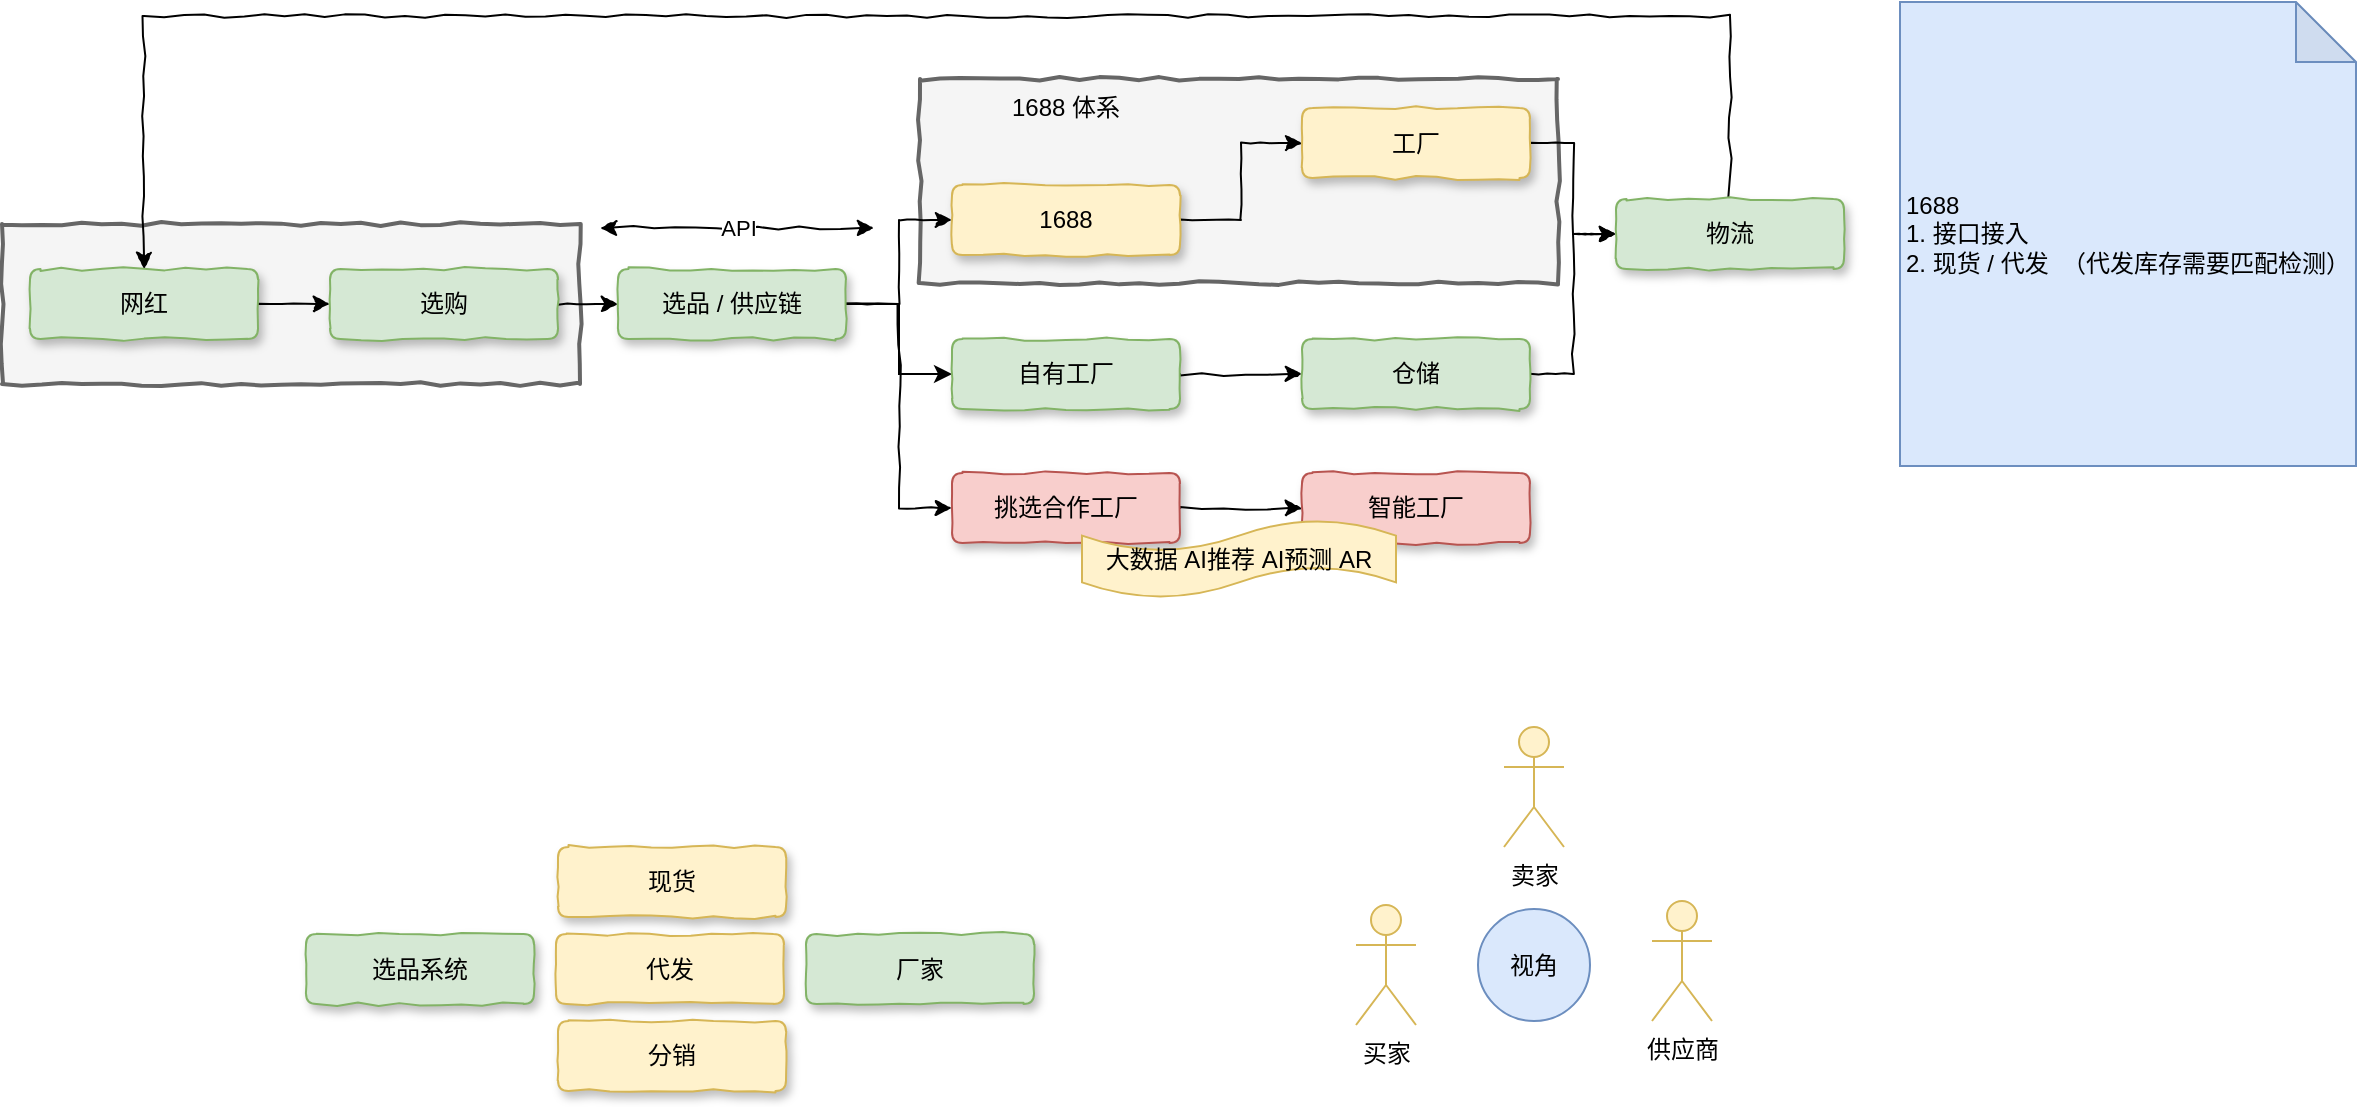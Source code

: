 <mxfile version="10.8.0" type="github"><diagram id="trtMDmJ6aVPJoWk8dqo5" name="第 1 页"><mxGraphModel dx="848" dy="560" grid="0" gridSize="10" guides="1" tooltips="1" connect="1" arrows="1" fold="1" page="1" pageScale="1" pageWidth="10000" pageHeight="10000" math="0" shadow="0"><root><mxCell id="0"/><mxCell id="1" parent="0"/><mxCell id="8YdleJlMcr4kR6MQ88LT-54" value="" style="html=1;whiteSpace=wrap;comic=1;strokeWidth=2;fontFamily=Comic Sans MS;fontStyle=1;fillColor=#f5f5f5;strokeColor=#666666;fontColor=#333333;" vertex="1" parent="1"><mxGeometry x="218" y="249" width="289" height="80" as="geometry"/></mxCell><mxCell id="8YdleJlMcr4kR6MQ88LT-45" value="" style="html=1;whiteSpace=wrap;comic=1;strokeWidth=2;fontFamily=Comic Sans MS;fontStyle=1;fillColor=#f5f5f5;strokeColor=#666666;fontColor=#333333;" vertex="1" parent="1"><mxGeometry x="677" y="176.5" width="319" height="102" as="geometry"/></mxCell><mxCell id="8YdleJlMcr4kR6MQ88LT-35" style="edgeStyle=orthogonalEdgeStyle;rounded=0;comic=1;orthogonalLoop=1;jettySize=auto;html=1;exitX=1;exitY=0.5;exitDx=0;exitDy=0;entryX=0;entryY=0.5;entryDx=0;entryDy=0;shadow=0;" edge="1" parent="1" source="8YdleJlMcr4kR6MQ88LT-22" target="8YdleJlMcr4kR6MQ88LT-34"><mxGeometry relative="1" as="geometry"/></mxCell><mxCell id="8YdleJlMcr4kR6MQ88LT-22" value="网红" style="rounded=1;whiteSpace=wrap;html=1;shadow=1;comic=1;fillColor=#d5e8d4;strokeColor=#82b366;" vertex="1" parent="1"><mxGeometry x="232" y="271.5" width="114" height="35" as="geometry"/></mxCell><mxCell id="8YdleJlMcr4kR6MQ88LT-27" style="edgeStyle=orthogonalEdgeStyle;rounded=0;orthogonalLoop=1;jettySize=auto;html=1;exitX=1;exitY=0.5;exitDx=0;exitDy=0;entryX=0;entryY=0.5;entryDx=0;entryDy=0;comic=1;" edge="1" parent="1" source="8YdleJlMcr4kR6MQ88LT-23" target="8YdleJlMcr4kR6MQ88LT-24"><mxGeometry relative="1" as="geometry"/></mxCell><mxCell id="8YdleJlMcr4kR6MQ88LT-28" style="edgeStyle=orthogonalEdgeStyle;rounded=0;orthogonalLoop=1;jettySize=auto;html=1;exitX=1;exitY=0.5;exitDx=0;exitDy=0;entryX=0;entryY=0.5;entryDx=0;entryDy=0;" edge="1" parent="1" source="8YdleJlMcr4kR6MQ88LT-23" target="8YdleJlMcr4kR6MQ88LT-25"><mxGeometry relative="1" as="geometry"/></mxCell><mxCell id="8YdleJlMcr4kR6MQ88LT-43" style="edgeStyle=orthogonalEdgeStyle;rounded=0;comic=1;orthogonalLoop=1;jettySize=auto;html=1;exitX=1;exitY=0.5;exitDx=0;exitDy=0;entryX=0;entryY=0.5;entryDx=0;entryDy=0;shadow=0;" edge="1" parent="1" source="8YdleJlMcr4kR6MQ88LT-23" target="8YdleJlMcr4kR6MQ88LT-42"><mxGeometry relative="1" as="geometry"/></mxCell><mxCell id="8YdleJlMcr4kR6MQ88LT-23" value="选品 / 供应链" style="rounded=1;whiteSpace=wrap;html=1;shadow=1;comic=1;fillColor=#d5e8d4;strokeColor=#82b366;" vertex="1" parent="1"><mxGeometry x="526" y="271.5" width="114" height="35" as="geometry"/></mxCell><mxCell id="8YdleJlMcr4kR6MQ88LT-41" style="edgeStyle=orthogonalEdgeStyle;rounded=0;comic=1;orthogonalLoop=1;jettySize=auto;html=1;exitX=1;exitY=0.5;exitDx=0;exitDy=0;entryX=0;entryY=0.5;entryDx=0;entryDy=0;shadow=0;" edge="1" parent="1" source="8YdleJlMcr4kR6MQ88LT-24" target="8YdleJlMcr4kR6MQ88LT-29"><mxGeometry relative="1" as="geometry"/></mxCell><mxCell id="8YdleJlMcr4kR6MQ88LT-24" value="1688" style="rounded=1;whiteSpace=wrap;html=1;shadow=1;comic=1;fillColor=#fff2cc;strokeColor=#d6b656;" vertex="1" parent="1"><mxGeometry x="693" y="229.5" width="114" height="35" as="geometry"/></mxCell><mxCell id="8YdleJlMcr4kR6MQ88LT-39" style="edgeStyle=orthogonalEdgeStyle;rounded=0;comic=1;orthogonalLoop=1;jettySize=auto;html=1;exitX=1;exitY=0.5;exitDx=0;exitDy=0;entryX=0;entryY=0.5;entryDx=0;entryDy=0;shadow=0;" edge="1" parent="1" source="8YdleJlMcr4kR6MQ88LT-25" target="8YdleJlMcr4kR6MQ88LT-30"><mxGeometry relative="1" as="geometry"/></mxCell><mxCell id="8YdleJlMcr4kR6MQ88LT-25" value="自有工厂" style="rounded=1;whiteSpace=wrap;html=1;shadow=1;comic=1;fillColor=#d5e8d4;strokeColor=#82b366;" vertex="1" parent="1"><mxGeometry x="693" y="306.5" width="114" height="35" as="geometry"/></mxCell><mxCell id="8YdleJlMcr4kR6MQ88LT-38" style="edgeStyle=orthogonalEdgeStyle;rounded=0;comic=1;orthogonalLoop=1;jettySize=auto;html=1;exitX=1;exitY=0.5;exitDx=0;exitDy=0;entryX=0;entryY=0.5;entryDx=0;entryDy=0;shadow=0;" edge="1" parent="1" source="8YdleJlMcr4kR6MQ88LT-29" target="8YdleJlMcr4kR6MQ88LT-31"><mxGeometry relative="1" as="geometry"/></mxCell><mxCell id="8YdleJlMcr4kR6MQ88LT-29" value="工厂" style="rounded=1;whiteSpace=wrap;html=1;shadow=1;comic=1;fillColor=#fff2cc;strokeColor=#d6b656;" vertex="1" parent="1"><mxGeometry x="868" y="191" width="114" height="35" as="geometry"/></mxCell><mxCell id="8YdleJlMcr4kR6MQ88LT-40" style="edgeStyle=orthogonalEdgeStyle;rounded=0;comic=1;orthogonalLoop=1;jettySize=auto;html=1;exitX=1;exitY=0.5;exitDx=0;exitDy=0;entryX=0;entryY=0.5;entryDx=0;entryDy=0;shadow=0;" edge="1" parent="1" source="8YdleJlMcr4kR6MQ88LT-30" target="8YdleJlMcr4kR6MQ88LT-31"><mxGeometry relative="1" as="geometry"/></mxCell><mxCell id="8YdleJlMcr4kR6MQ88LT-30" value="仓储" style="rounded=1;whiteSpace=wrap;html=1;shadow=1;comic=1;fillColor=#d5e8d4;strokeColor=#82b366;" vertex="1" parent="1"><mxGeometry x="868" y="306.5" width="114" height="35" as="geometry"/></mxCell><mxCell id="8YdleJlMcr4kR6MQ88LT-33" style="edgeStyle=orthogonalEdgeStyle;rounded=0;comic=1;orthogonalLoop=1;jettySize=auto;html=1;exitX=0.5;exitY=0;exitDx=0;exitDy=0;entryX=0.5;entryY=0;entryDx=0;entryDy=0;shadow=0;" edge="1" parent="1" source="8YdleJlMcr4kR6MQ88LT-31" target="8YdleJlMcr4kR6MQ88LT-22"><mxGeometry relative="1" as="geometry"><Array as="points"><mxPoint x="1082" y="145"/><mxPoint x="289" y="145"/></Array></mxGeometry></mxCell><mxCell id="8YdleJlMcr4kR6MQ88LT-31" value="物流" style="rounded=1;whiteSpace=wrap;html=1;shadow=1;comic=1;fillColor=#d5e8d4;strokeColor=#82b366;" vertex="1" parent="1"><mxGeometry x="1025" y="236.5" width="114" height="35" as="geometry"/></mxCell><mxCell id="8YdleJlMcr4kR6MQ88LT-36" style="edgeStyle=orthogonalEdgeStyle;rounded=0;comic=1;orthogonalLoop=1;jettySize=auto;html=1;exitX=1;exitY=0.5;exitDx=0;exitDy=0;entryX=0;entryY=0.5;entryDx=0;entryDy=0;shadow=0;" edge="1" parent="1" source="8YdleJlMcr4kR6MQ88LT-34" target="8YdleJlMcr4kR6MQ88LT-23"><mxGeometry relative="1" as="geometry"/></mxCell><mxCell id="8YdleJlMcr4kR6MQ88LT-34" value="选购" style="rounded=1;whiteSpace=wrap;html=1;shadow=1;comic=1;fillColor=#d5e8d4;strokeColor=#82b366;" vertex="1" parent="1"><mxGeometry x="382" y="271.5" width="114" height="35" as="geometry"/></mxCell><mxCell id="8YdleJlMcr4kR6MQ88LT-47" style="edgeStyle=orthogonalEdgeStyle;rounded=0;comic=1;orthogonalLoop=1;jettySize=auto;html=1;exitX=1;exitY=0.5;exitDx=0;exitDy=0;shadow=0;" edge="1" parent="1" source="8YdleJlMcr4kR6MQ88LT-42" target="8YdleJlMcr4kR6MQ88LT-44"><mxGeometry relative="1" as="geometry"/></mxCell><mxCell id="8YdleJlMcr4kR6MQ88LT-42" value="挑选合作工厂" style="rounded=1;whiteSpace=wrap;html=1;shadow=1;comic=1;fillColor=#f8cecc;strokeColor=#b85450;" vertex="1" parent="1"><mxGeometry x="693" y="373.5" width="114" height="35" as="geometry"/></mxCell><mxCell id="8YdleJlMcr4kR6MQ88LT-44" value="智能工厂" style="rounded=1;whiteSpace=wrap;html=1;shadow=1;comic=1;fillColor=#f8cecc;strokeColor=#b85450;" vertex="1" parent="1"><mxGeometry x="868" y="373.5" width="114" height="35" as="geometry"/></mxCell><mxCell id="8YdleJlMcr4kR6MQ88LT-46" value="1688 体系" style="text;html=1;strokeColor=none;fillColor=none;align=center;verticalAlign=middle;whiteSpace=wrap;rounded=0;" vertex="1" parent="1"><mxGeometry x="721" y="181" width="58" height="20" as="geometry"/></mxCell><mxCell id="8YdleJlMcr4kR6MQ88LT-48" value="&lt;div style=&quot;text-align: left&quot;&gt;&lt;span&gt;1688&amp;nbsp;&lt;/span&gt;&lt;/div&gt;&lt;div style=&quot;text-align: left&quot;&gt;1. 接口接入&lt;/div&gt;2. 现货 / 代发&amp;nbsp; （代发库存需要匹配检测）&lt;br&gt;" style="shape=note;whiteSpace=wrap;html=1;backgroundOutline=1;darkOpacity=0.05;fillColor=#dae8fc;strokeColor=#6c8ebf;" vertex="1" parent="1"><mxGeometry x="1167" y="138" width="228" height="232" as="geometry"/></mxCell><mxCell id="8YdleJlMcr4kR6MQ88LT-49" value="厂家" style="rounded=1;whiteSpace=wrap;html=1;shadow=1;comic=1;fillColor=#d5e8d4;strokeColor=#82b366;" vertex="1" parent="1"><mxGeometry x="620" y="604" width="114" height="35" as="geometry"/></mxCell><mxCell id="8YdleJlMcr4kR6MQ88LT-50" value="现货" style="rounded=1;whiteSpace=wrap;html=1;shadow=1;comic=1;fillColor=#fff2cc;strokeColor=#d6b656;" vertex="1" parent="1"><mxGeometry x="496" y="560.5" width="114" height="35" as="geometry"/></mxCell><mxCell id="8YdleJlMcr4kR6MQ88LT-51" value="代发" style="rounded=1;whiteSpace=wrap;html=1;shadow=1;comic=1;fillColor=#fff2cc;strokeColor=#d6b656;" vertex="1" parent="1"><mxGeometry x="495" y="604" width="114" height="35" as="geometry"/></mxCell><mxCell id="8YdleJlMcr4kR6MQ88LT-52" value="分销" style="rounded=1;whiteSpace=wrap;html=1;shadow=1;comic=1;fillColor=#fff2cc;strokeColor=#d6b656;" vertex="1" parent="1"><mxGeometry x="496" y="647.5" width="114" height="35" as="geometry"/></mxCell><mxCell id="8YdleJlMcr4kR6MQ88LT-53" value="选品系统" style="rounded=1;whiteSpace=wrap;html=1;shadow=1;comic=1;fillColor=#d5e8d4;strokeColor=#82b366;" vertex="1" parent="1"><mxGeometry x="370" y="604" width="114" height="35" as="geometry"/></mxCell><mxCell id="8YdleJlMcr4kR6MQ88LT-55" value="API" style="endArrow=classic;startArrow=classic;html=1;shadow=0;comic=1;" edge="1" parent="1"><mxGeometry width="50" height="50" relative="1" as="geometry"><mxPoint x="517" y="251" as="sourcePoint"/><mxPoint x="654" y="251" as="targetPoint"/></mxGeometry></mxCell><mxCell id="8YdleJlMcr4kR6MQ88LT-56" value="大数据 AI推荐 AI预测 AR" style="shape=tape;whiteSpace=wrap;html=1;fillColor=#fff2cc;strokeColor=#d6b656;" vertex="1" parent="1"><mxGeometry x="758" y="397" width="157" height="39" as="geometry"/></mxCell><mxCell id="8YdleJlMcr4kR6MQ88LT-57" value="视角" style="ellipse;whiteSpace=wrap;html=1;aspect=fixed;fillColor=#dae8fc;strokeColor=#6c8ebf;" vertex="1" parent="1"><mxGeometry x="956" y="591.5" width="56" height="56" as="geometry"/></mxCell><mxCell id="8YdleJlMcr4kR6MQ88LT-58" value="买家" style="shape=umlActor;verticalLabelPosition=bottom;labelBackgroundColor=#ffffff;verticalAlign=top;html=1;outlineConnect=0;fillColor=#fff2cc;strokeColor=#d6b656;" vertex="1" parent="1"><mxGeometry x="895" y="589.5" width="30" height="60" as="geometry"/></mxCell><mxCell id="8YdleJlMcr4kR6MQ88LT-59" value="卖家" style="shape=umlActor;verticalLabelPosition=bottom;labelBackgroundColor=#ffffff;verticalAlign=top;html=1;outlineConnect=0;fillColor=#fff2cc;strokeColor=#d6b656;" vertex="1" parent="1"><mxGeometry x="969" y="500.5" width="30" height="60" as="geometry"/></mxCell><mxCell id="8YdleJlMcr4kR6MQ88LT-60" value="供应商" style="shape=umlActor;verticalLabelPosition=bottom;labelBackgroundColor=#ffffff;verticalAlign=top;html=1;outlineConnect=0;fillColor=#fff2cc;strokeColor=#d6b656;" vertex="1" parent="1"><mxGeometry x="1043" y="587.5" width="30" height="60" as="geometry"/></mxCell></root></mxGraphModel></diagram></mxfile>